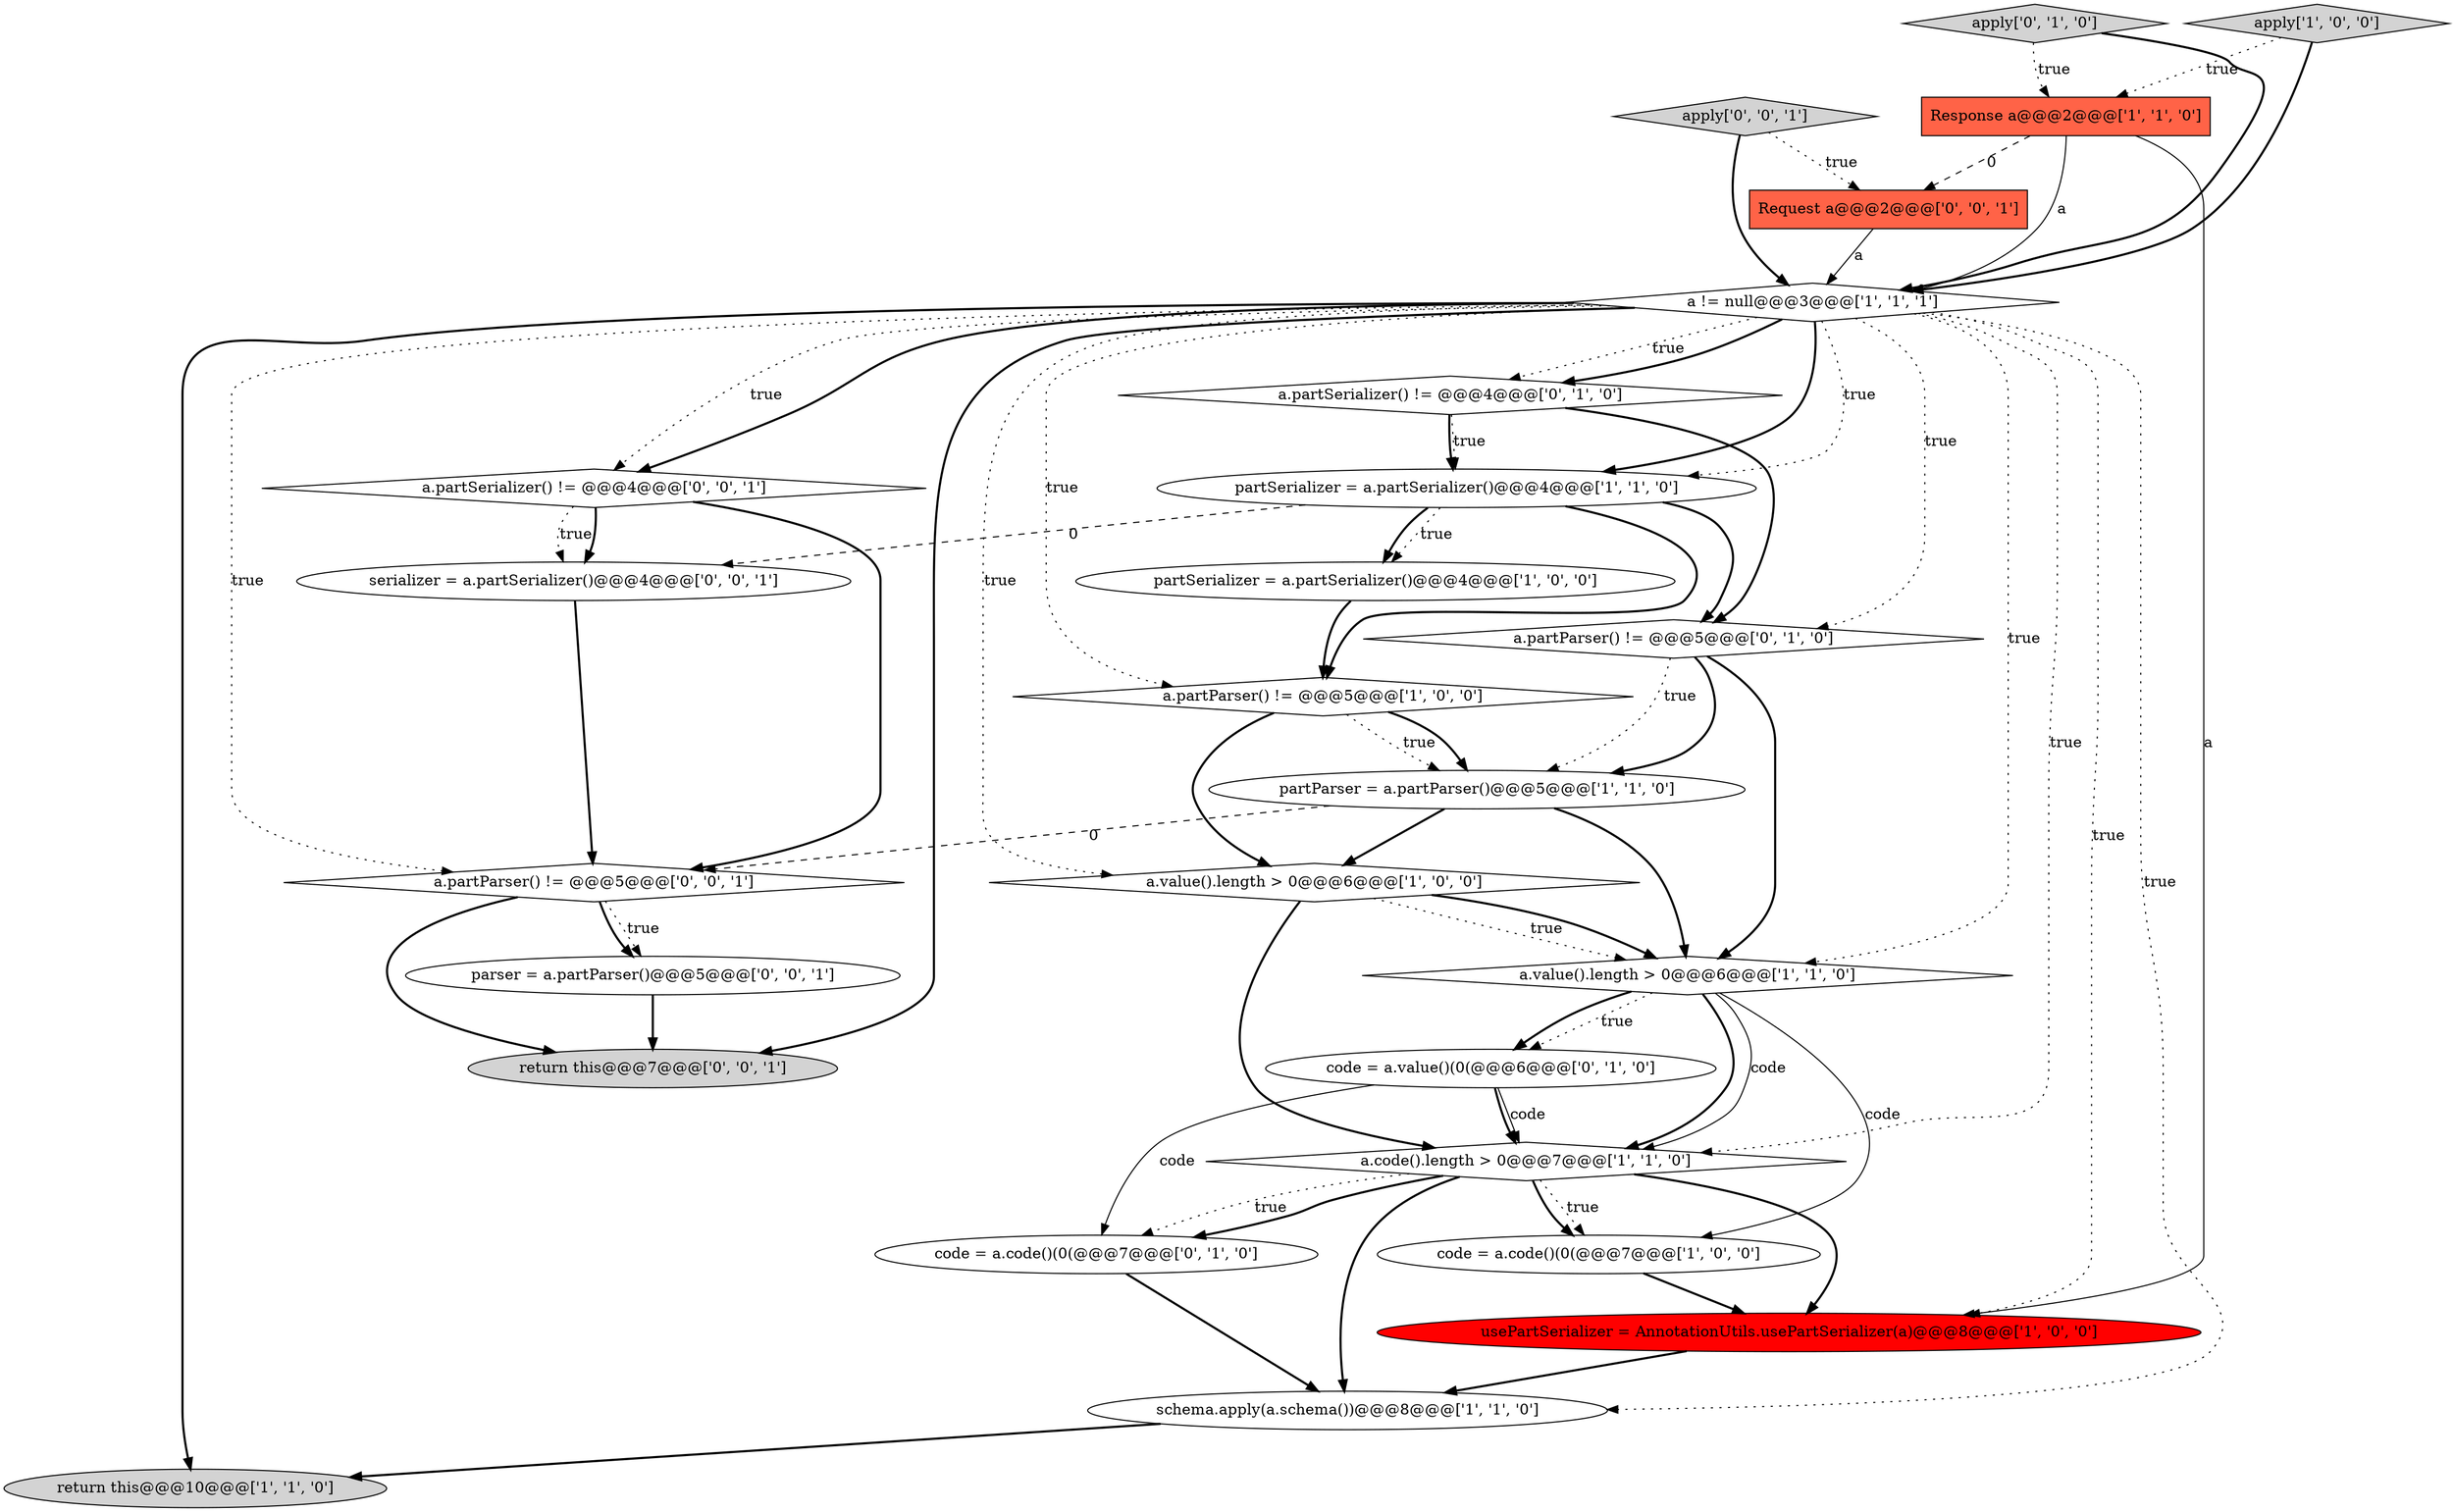 digraph {
18 [style = filled, label = "code = a.code()(0(@@@7@@@['0', '1', '0']", fillcolor = white, shape = ellipse image = "AAA0AAABBB2BBB"];
4 [style = filled, label = "a.value().length > 0@@@6@@@['1', '0', '0']", fillcolor = white, shape = diamond image = "AAA0AAABBB1BBB"];
14 [style = filled, label = "code = a.value()(0(@@@6@@@['0', '1', '0']", fillcolor = white, shape = ellipse image = "AAA0AAABBB2BBB"];
22 [style = filled, label = "return this@@@7@@@['0', '0', '1']", fillcolor = lightgray, shape = ellipse image = "AAA0AAABBB3BBB"];
20 [style = filled, label = "a.partParser() != @@@5@@@['0', '0', '1']", fillcolor = white, shape = diamond image = "AAA0AAABBB3BBB"];
16 [style = filled, label = "apply['0', '1', '0']", fillcolor = lightgray, shape = diamond image = "AAA0AAABBB2BBB"];
24 [style = filled, label = "a.partSerializer() != @@@4@@@['0', '0', '1']", fillcolor = white, shape = diamond image = "AAA0AAABBB3BBB"];
12 [style = filled, label = "a.code().length > 0@@@7@@@['1', '1', '0']", fillcolor = white, shape = diamond image = "AAA0AAABBB1BBB"];
6 [style = filled, label = "return this@@@10@@@['1', '1', '0']", fillcolor = lightgray, shape = ellipse image = "AAA0AAABBB1BBB"];
8 [style = filled, label = "schema.apply(a.schema())@@@8@@@['1', '1', '0']", fillcolor = white, shape = ellipse image = "AAA0AAABBB1BBB"];
9 [style = filled, label = "partSerializer = a.partSerializer()@@@4@@@['1', '0', '0']", fillcolor = white, shape = ellipse image = "AAA0AAABBB1BBB"];
21 [style = filled, label = "Request a@@@2@@@['0', '0', '1']", fillcolor = tomato, shape = box image = "AAA0AAABBB3BBB"];
11 [style = filled, label = "partSerializer = a.partSerializer()@@@4@@@['1', '1', '0']", fillcolor = white, shape = ellipse image = "AAA0AAABBB1BBB"];
3 [style = filled, label = "Response a@@@2@@@['1', '1', '0']", fillcolor = tomato, shape = box image = "AAA0AAABBB1BBB"];
1 [style = filled, label = "code = a.code()(0(@@@7@@@['1', '0', '0']", fillcolor = white, shape = ellipse image = "AAA0AAABBB1BBB"];
15 [style = filled, label = "a.partSerializer() != @@@4@@@['0', '1', '0']", fillcolor = white, shape = diamond image = "AAA0AAABBB2BBB"];
10 [style = filled, label = "a.partParser() != @@@5@@@['1', '0', '0']", fillcolor = white, shape = diamond image = "AAA0AAABBB1BBB"];
13 [style = filled, label = "partParser = a.partParser()@@@5@@@['1', '1', '0']", fillcolor = white, shape = ellipse image = "AAA0AAABBB1BBB"];
23 [style = filled, label = "apply['0', '0', '1']", fillcolor = lightgray, shape = diamond image = "AAA0AAABBB3BBB"];
5 [style = filled, label = "usePartSerializer = AnnotationUtils.usePartSerializer(a)@@@8@@@['1', '0', '0']", fillcolor = red, shape = ellipse image = "AAA1AAABBB1BBB"];
17 [style = filled, label = "a.partParser() != @@@5@@@['0', '1', '0']", fillcolor = white, shape = diamond image = "AAA0AAABBB2BBB"];
25 [style = filled, label = "serializer = a.partSerializer()@@@4@@@['0', '0', '1']", fillcolor = white, shape = ellipse image = "AAA0AAABBB3BBB"];
7 [style = filled, label = "a.value().length > 0@@@6@@@['1', '1', '0']", fillcolor = white, shape = diamond image = "AAA0AAABBB1BBB"];
19 [style = filled, label = "parser = a.partParser()@@@5@@@['0', '0', '1']", fillcolor = white, shape = ellipse image = "AAA0AAABBB3BBB"];
2 [style = filled, label = "a != null@@@3@@@['1', '1', '1']", fillcolor = white, shape = diamond image = "AAA0AAABBB1BBB"];
0 [style = filled, label = "apply['1', '0', '0']", fillcolor = lightgray, shape = diamond image = "AAA0AAABBB1BBB"];
2->20 [style = dotted, label="true"];
1->5 [style = bold, label=""];
7->1 [style = solid, label="code"];
5->8 [style = bold, label=""];
7->14 [style = dotted, label="true"];
12->5 [style = bold, label=""];
3->5 [style = solid, label="a"];
3->21 [style = dashed, label="0"];
24->25 [style = dotted, label="true"];
7->12 [style = bold, label=""];
2->6 [style = bold, label=""];
2->24 [style = dotted, label="true"];
13->20 [style = dashed, label="0"];
2->17 [style = dotted, label="true"];
0->2 [style = bold, label=""];
23->21 [style = dotted, label="true"];
2->15 [style = dotted, label="true"];
12->1 [style = dotted, label="true"];
4->7 [style = dotted, label="true"];
11->9 [style = dotted, label="true"];
8->6 [style = bold, label=""];
12->18 [style = dotted, label="true"];
14->12 [style = solid, label="code"];
9->10 [style = bold, label=""];
3->2 [style = solid, label="a"];
16->2 [style = bold, label=""];
11->9 [style = bold, label=""];
12->1 [style = bold, label=""];
16->3 [style = dotted, label="true"];
4->7 [style = bold, label=""];
20->22 [style = bold, label=""];
2->11 [style = dotted, label="true"];
7->14 [style = bold, label=""];
17->7 [style = bold, label=""];
24->20 [style = bold, label=""];
14->18 [style = solid, label="code"];
15->17 [style = bold, label=""];
25->20 [style = bold, label=""];
15->11 [style = bold, label=""];
10->13 [style = dotted, label="true"];
10->13 [style = bold, label=""];
11->10 [style = bold, label=""];
13->7 [style = bold, label=""];
12->8 [style = bold, label=""];
2->7 [style = dotted, label="true"];
24->25 [style = bold, label=""];
14->12 [style = bold, label=""];
2->4 [style = dotted, label="true"];
2->15 [style = bold, label=""];
7->12 [style = solid, label="code"];
15->11 [style = dotted, label="true"];
12->18 [style = bold, label=""];
2->12 [style = dotted, label="true"];
10->4 [style = bold, label=""];
4->12 [style = bold, label=""];
11->25 [style = dashed, label="0"];
11->17 [style = bold, label=""];
20->19 [style = dotted, label="true"];
17->13 [style = bold, label=""];
0->3 [style = dotted, label="true"];
18->8 [style = bold, label=""];
23->2 [style = bold, label=""];
2->24 [style = bold, label=""];
2->5 [style = dotted, label="true"];
2->22 [style = bold, label=""];
17->13 [style = dotted, label="true"];
20->19 [style = bold, label=""];
19->22 [style = bold, label=""];
2->11 [style = bold, label=""];
2->8 [style = dotted, label="true"];
2->10 [style = dotted, label="true"];
13->4 [style = bold, label=""];
21->2 [style = solid, label="a"];
}
